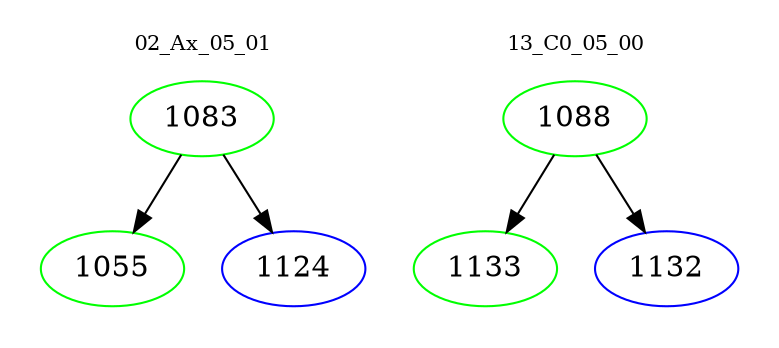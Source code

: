 digraph{
subgraph cluster_0 {
color = white
label = "02_Ax_05_01";
fontsize=10;
T0_1083 [label="1083", color="green"]
T0_1083 -> T0_1055 [color="black"]
T0_1055 [label="1055", color="green"]
T0_1083 -> T0_1124 [color="black"]
T0_1124 [label="1124", color="blue"]
}
subgraph cluster_1 {
color = white
label = "13_C0_05_00";
fontsize=10;
T1_1088 [label="1088", color="green"]
T1_1088 -> T1_1133 [color="black"]
T1_1133 [label="1133", color="green"]
T1_1088 -> T1_1132 [color="black"]
T1_1132 [label="1132", color="blue"]
}
}
